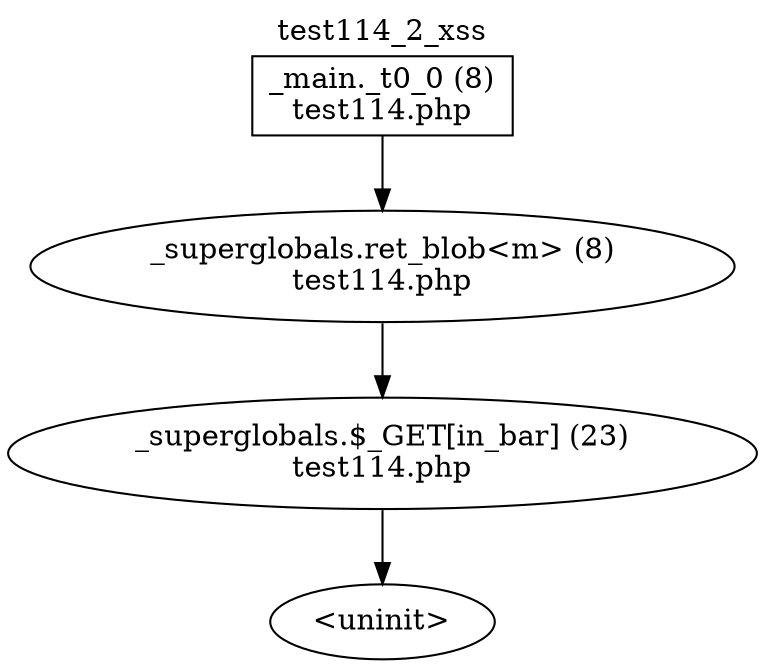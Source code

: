 digraph cfg {
  label="test114_2_xss";
  labelloc=t;
  n1 [shape=box, label="_main._t0_0 (8)\ntest114.php"];
  n2 [shape=ellipse, label="_superglobals.ret_blob<m> (8)\ntest114.php"];
  n3 [shape=ellipse, label="_superglobals.$_GET[in_bar] (23)\ntest114.php"];
  n4 [shape=ellipse, label="<uninit>"];
  n1 -> n2;
  n2 -> n3;
  n3 -> n4;
}
